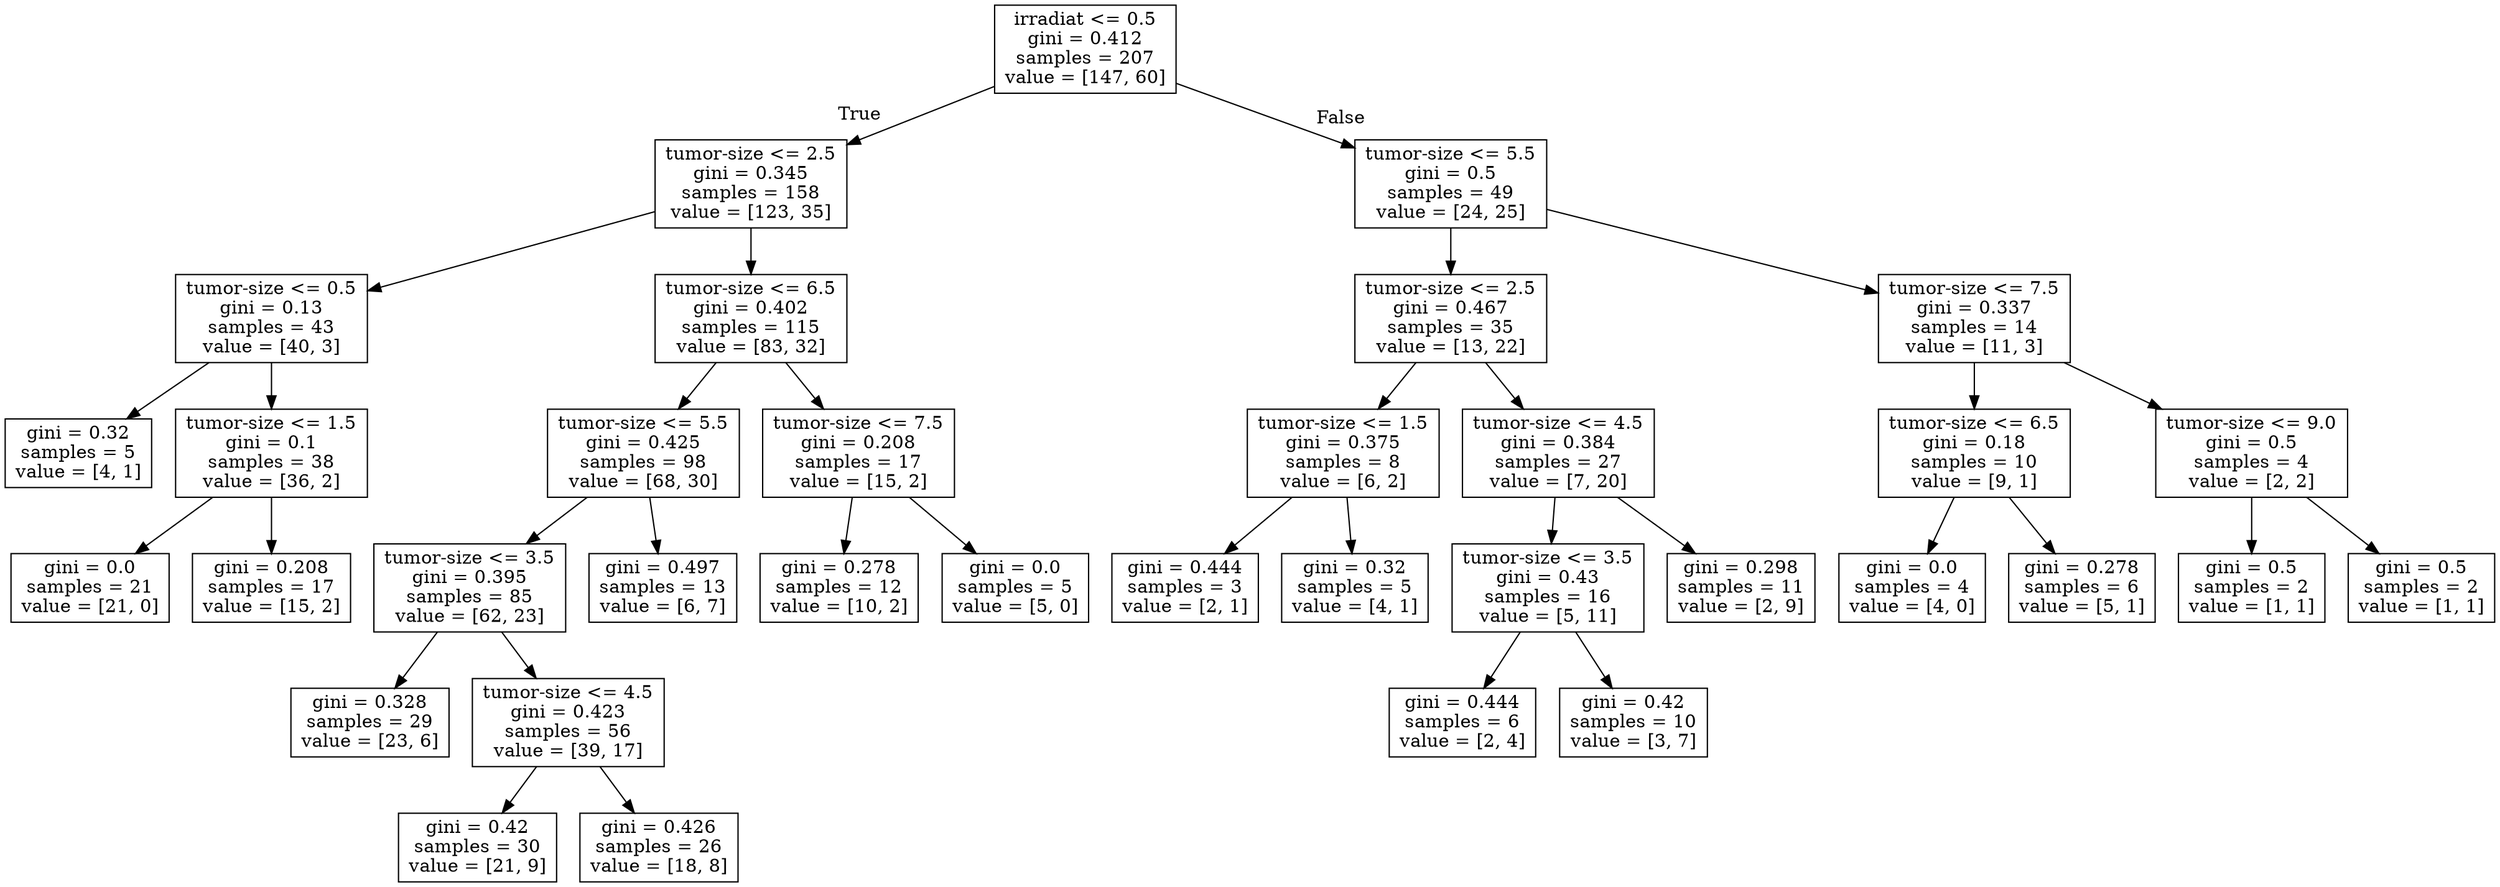 digraph Tree {
node [shape=box] ;
0 [label="irradiat <= 0.5\ngini = 0.412\nsamples = 207\nvalue = [147, 60]"] ;
1 [label="tumor-size <= 2.5\ngini = 0.345\nsamples = 158\nvalue = [123, 35]"] ;
0 -> 1 [labeldistance=2.5, labelangle=45, headlabel="True"] ;
2 [label="tumor-size <= 0.5\ngini = 0.13\nsamples = 43\nvalue = [40, 3]"] ;
1 -> 2 ;
3 [label="gini = 0.32\nsamples = 5\nvalue = [4, 1]"] ;
2 -> 3 ;
4 [label="tumor-size <= 1.5\ngini = 0.1\nsamples = 38\nvalue = [36, 2]"] ;
2 -> 4 ;
5 [label="gini = 0.0\nsamples = 21\nvalue = [21, 0]"] ;
4 -> 5 ;
6 [label="gini = 0.208\nsamples = 17\nvalue = [15, 2]"] ;
4 -> 6 ;
7 [label="tumor-size <= 6.5\ngini = 0.402\nsamples = 115\nvalue = [83, 32]"] ;
1 -> 7 ;
8 [label="tumor-size <= 5.5\ngini = 0.425\nsamples = 98\nvalue = [68, 30]"] ;
7 -> 8 ;
9 [label="tumor-size <= 3.5\ngini = 0.395\nsamples = 85\nvalue = [62, 23]"] ;
8 -> 9 ;
10 [label="gini = 0.328\nsamples = 29\nvalue = [23, 6]"] ;
9 -> 10 ;
11 [label="tumor-size <= 4.5\ngini = 0.423\nsamples = 56\nvalue = [39, 17]"] ;
9 -> 11 ;
12 [label="gini = 0.42\nsamples = 30\nvalue = [21, 9]"] ;
11 -> 12 ;
13 [label="gini = 0.426\nsamples = 26\nvalue = [18, 8]"] ;
11 -> 13 ;
14 [label="gini = 0.497\nsamples = 13\nvalue = [6, 7]"] ;
8 -> 14 ;
15 [label="tumor-size <= 7.5\ngini = 0.208\nsamples = 17\nvalue = [15, 2]"] ;
7 -> 15 ;
16 [label="gini = 0.278\nsamples = 12\nvalue = [10, 2]"] ;
15 -> 16 ;
17 [label="gini = 0.0\nsamples = 5\nvalue = [5, 0]"] ;
15 -> 17 ;
18 [label="tumor-size <= 5.5\ngini = 0.5\nsamples = 49\nvalue = [24, 25]"] ;
0 -> 18 [labeldistance=2.5, labelangle=-45, headlabel="False"] ;
19 [label="tumor-size <= 2.5\ngini = 0.467\nsamples = 35\nvalue = [13, 22]"] ;
18 -> 19 ;
20 [label="tumor-size <= 1.5\ngini = 0.375\nsamples = 8\nvalue = [6, 2]"] ;
19 -> 20 ;
21 [label="gini = 0.444\nsamples = 3\nvalue = [2, 1]"] ;
20 -> 21 ;
22 [label="gini = 0.32\nsamples = 5\nvalue = [4, 1]"] ;
20 -> 22 ;
23 [label="tumor-size <= 4.5\ngini = 0.384\nsamples = 27\nvalue = [7, 20]"] ;
19 -> 23 ;
24 [label="tumor-size <= 3.5\ngini = 0.43\nsamples = 16\nvalue = [5, 11]"] ;
23 -> 24 ;
25 [label="gini = 0.444\nsamples = 6\nvalue = [2, 4]"] ;
24 -> 25 ;
26 [label="gini = 0.42\nsamples = 10\nvalue = [3, 7]"] ;
24 -> 26 ;
27 [label="gini = 0.298\nsamples = 11\nvalue = [2, 9]"] ;
23 -> 27 ;
28 [label="tumor-size <= 7.5\ngini = 0.337\nsamples = 14\nvalue = [11, 3]"] ;
18 -> 28 ;
29 [label="tumor-size <= 6.5\ngini = 0.18\nsamples = 10\nvalue = [9, 1]"] ;
28 -> 29 ;
30 [label="gini = 0.0\nsamples = 4\nvalue = [4, 0]"] ;
29 -> 30 ;
31 [label="gini = 0.278\nsamples = 6\nvalue = [5, 1]"] ;
29 -> 31 ;
32 [label="tumor-size <= 9.0\ngini = 0.5\nsamples = 4\nvalue = [2, 2]"] ;
28 -> 32 ;
33 [label="gini = 0.5\nsamples = 2\nvalue = [1, 1]"] ;
32 -> 33 ;
34 [label="gini = 0.5\nsamples = 2\nvalue = [1, 1]"] ;
32 -> 34 ;
}